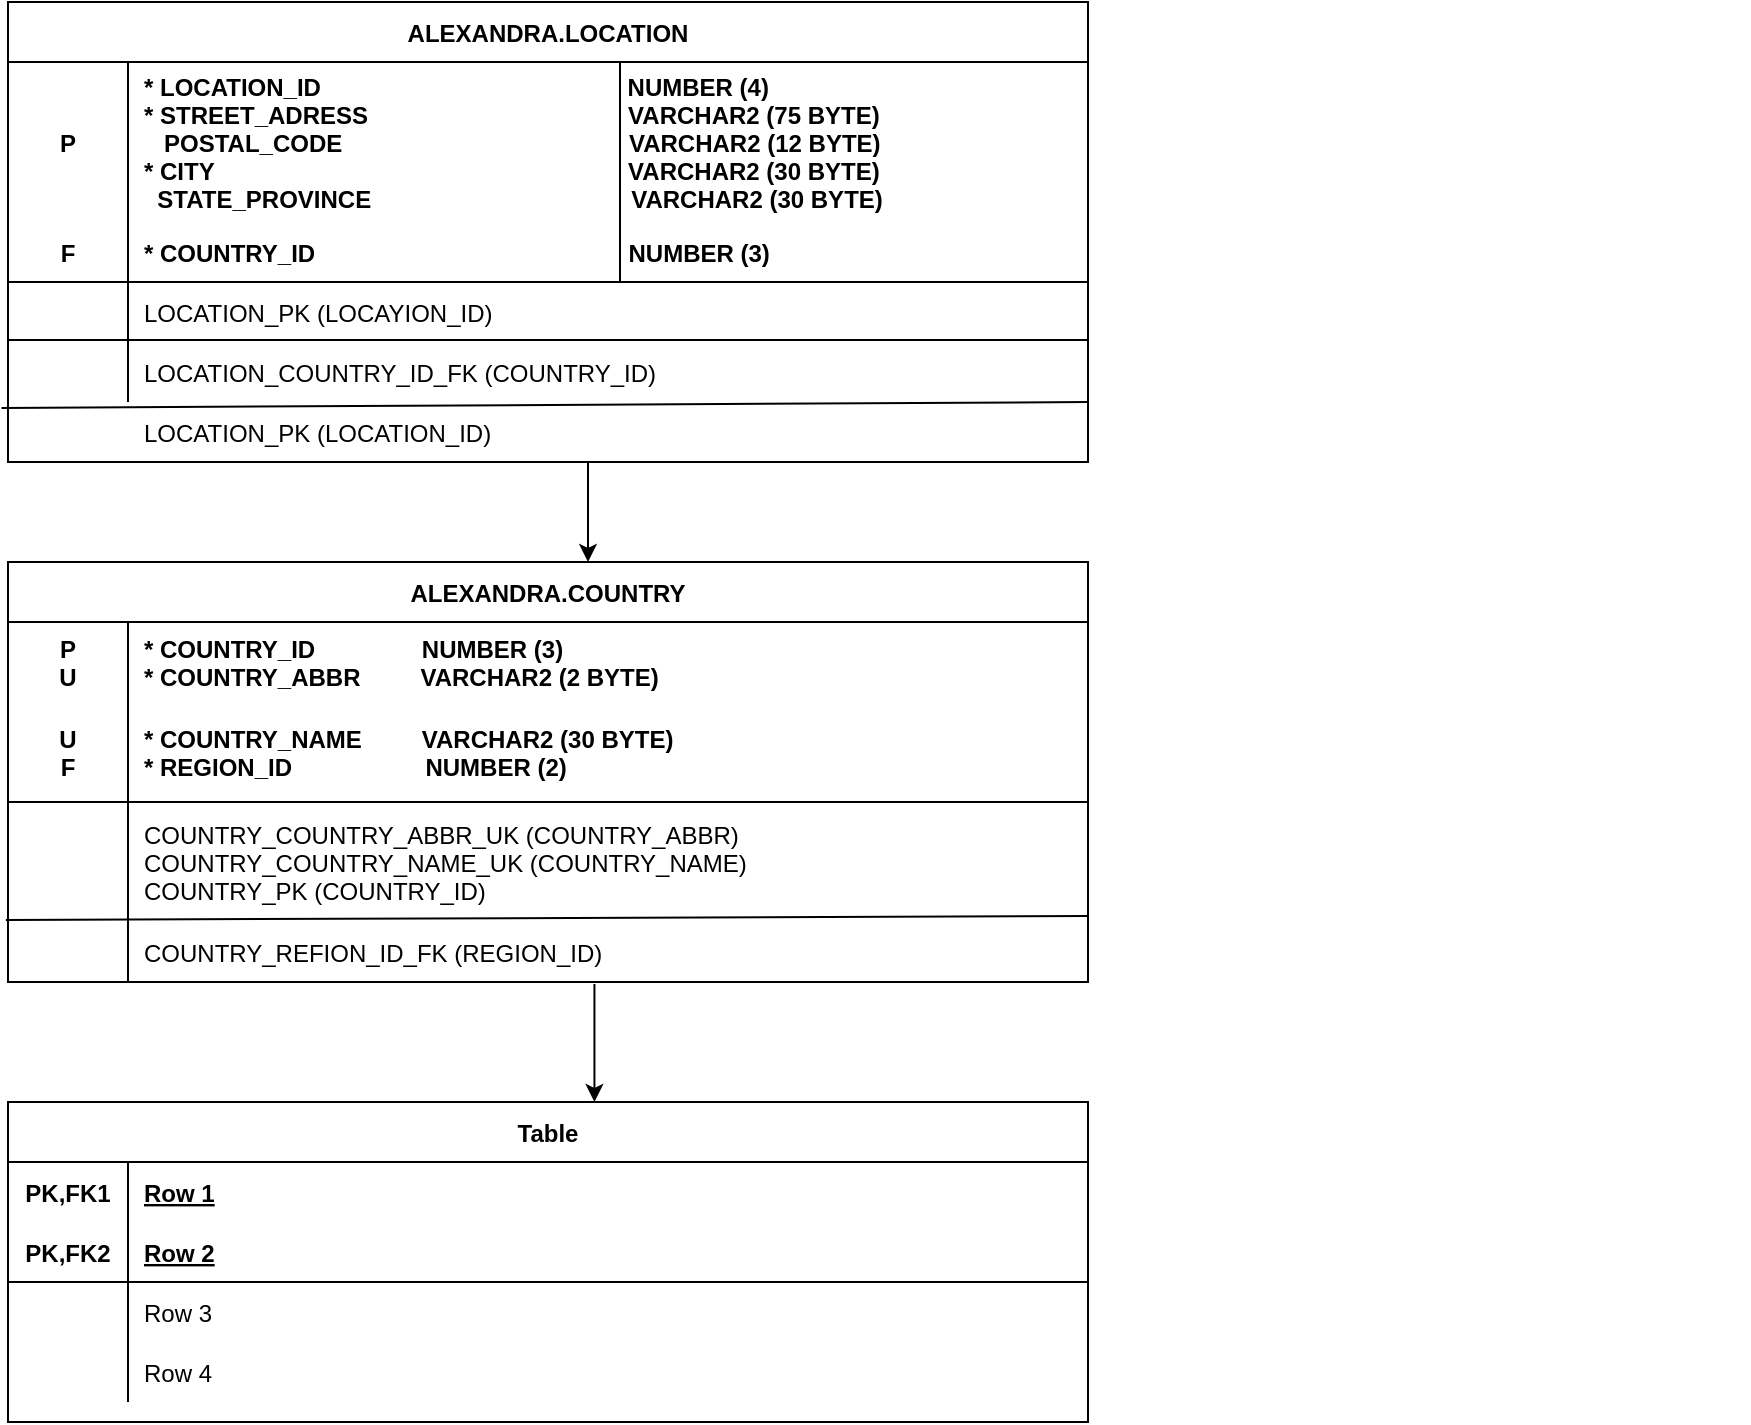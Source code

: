 <mxfile version="13.10.4" type="github">
  <diagram id="fHeVgNO0WyCNrRHH2woC" name="Page-1">
    <mxGraphModel dx="868" dy="482" grid="1" gridSize="10" guides="1" tooltips="1" connect="1" arrows="1" fold="1" page="1" pageScale="1" pageWidth="850" pageHeight="1100" math="0" shadow="0">
      <root>
        <mxCell id="0" />
        <mxCell id="1" parent="0" />
        <mxCell id="hhulfD7d4bxJUT3jshQG-16" value="ALEXANDRA.LOCATION" style="shape=table;startSize=30;container=1;collapsible=1;childLayout=tableLayout;fixedRows=1;rowLines=0;fontStyle=1;align=center;resizeLast=1;" vertex="1" parent="1">
          <mxGeometry x="170" y="20" width="540" height="230" as="geometry" />
        </mxCell>
        <mxCell id="hhulfD7d4bxJUT3jshQG-17" value="" style="shape=partialRectangle;collapsible=0;dropTarget=0;pointerEvents=0;fillColor=none;top=0;left=0;bottom=0;right=0;points=[[0,0.5],[1,0.5]];portConstraint=eastwest;" vertex="1" parent="hhulfD7d4bxJUT3jshQG-16">
          <mxGeometry y="30" width="540" height="80" as="geometry" />
        </mxCell>
        <mxCell id="hhulfD7d4bxJUT3jshQG-18" value="P" style="shape=partialRectangle;connectable=0;fillColor=none;top=0;left=0;bottom=0;right=0;fontStyle=1;overflow=hidden;" vertex="1" parent="hhulfD7d4bxJUT3jshQG-17">
          <mxGeometry width="60" height="80" as="geometry" />
        </mxCell>
        <mxCell id="hhulfD7d4bxJUT3jshQG-19" value="* LOCATION_ID                                              NUMBER (4)&#xa;* STREET_ADRESS                                       VARCHAR2 (75 BYTE)&#xa;   POSTAL_CODE                                           VARCHAR2 (12 BYTE)&#xa;* CITY                                                              VARCHAR2 (30 BYTE)&#xa;  STATE_PROVINCE                                       VARCHAR2 (30 BYTE)" style="shape=partialRectangle;connectable=0;fillColor=none;top=0;left=0;bottom=0;right=0;align=left;spacingLeft=6;fontStyle=1;overflow=hidden;" vertex="1" parent="hhulfD7d4bxJUT3jshQG-17">
          <mxGeometry x="60" width="480" height="80" as="geometry" />
        </mxCell>
        <mxCell id="hhulfD7d4bxJUT3jshQG-20" value="" style="shape=partialRectangle;collapsible=0;dropTarget=0;pointerEvents=0;fillColor=none;top=0;left=0;bottom=1;right=0;points=[[0,0.5],[1,0.5]];portConstraint=eastwest;" vertex="1" parent="hhulfD7d4bxJUT3jshQG-16">
          <mxGeometry y="110" width="540" height="30" as="geometry" />
        </mxCell>
        <mxCell id="hhulfD7d4bxJUT3jshQG-21" value="F" style="shape=partialRectangle;connectable=0;fillColor=none;top=0;left=0;bottom=0;right=0;fontStyle=1;overflow=hidden;" vertex="1" parent="hhulfD7d4bxJUT3jshQG-20">
          <mxGeometry width="60" height="30" as="geometry" />
        </mxCell>
        <mxCell id="hhulfD7d4bxJUT3jshQG-22" value="* COUNTRY_ID                                               NUMBER (3)" style="shape=partialRectangle;connectable=0;fillColor=none;top=0;left=0;bottom=0;right=0;align=left;spacingLeft=6;fontStyle=1;overflow=hidden;" vertex="1" parent="hhulfD7d4bxJUT3jshQG-20">
          <mxGeometry x="60" width="480" height="30" as="geometry" />
        </mxCell>
        <mxCell id="hhulfD7d4bxJUT3jshQG-23" value="" style="shape=partialRectangle;collapsible=0;dropTarget=0;pointerEvents=0;fillColor=none;top=0;left=0;bottom=0;right=0;points=[[0,0.5],[1,0.5]];portConstraint=eastwest;" vertex="1" parent="hhulfD7d4bxJUT3jshQG-16">
          <mxGeometry y="140" width="540" height="30" as="geometry" />
        </mxCell>
        <mxCell id="hhulfD7d4bxJUT3jshQG-24" value="" style="shape=partialRectangle;connectable=0;fillColor=none;top=0;left=0;bottom=0;right=0;editable=1;overflow=hidden;" vertex="1" parent="hhulfD7d4bxJUT3jshQG-23">
          <mxGeometry width="60" height="30" as="geometry" />
        </mxCell>
        <mxCell id="hhulfD7d4bxJUT3jshQG-25" value="LOCATION_PK (LOCAYION_ID)" style="shape=partialRectangle;connectable=0;fillColor=none;top=0;left=0;bottom=0;right=0;align=left;spacingLeft=6;overflow=hidden;" vertex="1" parent="hhulfD7d4bxJUT3jshQG-23">
          <mxGeometry x="60" width="480" height="30" as="geometry" />
        </mxCell>
        <mxCell id="hhulfD7d4bxJUT3jshQG-26" value="" style="shape=partialRectangle;collapsible=0;dropTarget=0;pointerEvents=0;fillColor=none;top=0;left=0;bottom=0;right=0;points=[[0,0.5],[1,0.5]];portConstraint=eastwest;" vertex="1" parent="hhulfD7d4bxJUT3jshQG-16">
          <mxGeometry y="170" width="540" height="30" as="geometry" />
        </mxCell>
        <mxCell id="hhulfD7d4bxJUT3jshQG-27" value="" style="shape=partialRectangle;connectable=0;fillColor=none;top=0;left=0;bottom=0;right=0;editable=1;overflow=hidden;" vertex="1" parent="hhulfD7d4bxJUT3jshQG-26">
          <mxGeometry width="60" height="30" as="geometry" />
        </mxCell>
        <mxCell id="hhulfD7d4bxJUT3jshQG-28" value="LOCATION_COUNTRY_ID_FK (COUNTRY_ID)" style="shape=partialRectangle;connectable=0;fillColor=none;top=0;left=0;bottom=0;right=0;align=left;spacingLeft=6;overflow=hidden;" vertex="1" parent="hhulfD7d4bxJUT3jshQG-26">
          <mxGeometry x="60" width="480" height="30" as="geometry" />
        </mxCell>
        <mxCell id="hhulfD7d4bxJUT3jshQG-40" value="" style="endArrow=none;html=1;entryX=1;entryY=-0.033;entryDx=0;entryDy=0;entryPerimeter=0;exitX=0;exitY=0.967;exitDx=0;exitDy=0;exitPerimeter=0;" edge="1" parent="hhulfD7d4bxJUT3jshQG-16" source="hhulfD7d4bxJUT3jshQG-23" target="hhulfD7d4bxJUT3jshQG-26">
          <mxGeometry width="50" height="50" relative="1" as="geometry">
            <mxPoint x="230" y="300" as="sourcePoint" />
            <mxPoint x="280" y="250" as="targetPoint" />
          </mxGeometry>
        </mxCell>
        <mxCell id="hhulfD7d4bxJUT3jshQG-34" value="" style="endArrow=none;html=1;rounded=0;" edge="1" parent="1">
          <mxGeometry relative="1" as="geometry">
            <mxPoint x="476" y="160" as="sourcePoint" />
            <mxPoint x="476" y="60" as="targetPoint" />
            <Array as="points">
              <mxPoint x="476" y="50" />
            </Array>
          </mxGeometry>
        </mxCell>
        <mxCell id="hhulfD7d4bxJUT3jshQG-38" value="&lt;div class=&quot;mxCellEditor mxPlainTextEditor&quot; contenteditable=&quot;true&quot; style=&quot;background: url(&amp;quot;data:image/gif;base64,R0lGODlhMAAwAIAAAP///wAAACH5BAEAAAAALAAAAAAwADAAAAIxhI+py+0Po5y02ouz3rz7D4biSJbmiabqyrbuC8fyTNf2jef6zvf+DwwKh8Si8egpAAA7&amp;quot;); border-color: transparent; border-style: solid; display: inline-block; position: relative; overflow: visible; overflow-wrap: normal; border-width: 0px; min-width: 1px; resize: none; padding: 0px; margin: 0px; color: rgb(0, 0, 0); font-style: normal; font-variant-ligatures: normal; font-variant-caps: normal; letter-spacing: normal; orphans: 2; text-indent: 0px; text-transform: none; widows: 2; word-spacing: 0px; -webkit-text-stroke-width: 0px; text-decoration-thickness: initial; text-decoration-style: initial; text-decoration-color: initial; min-height: 1em; line-height: 1.2; font-weight: bold; font-size: 12px; z-index: 5; font-family: Helvetica; text-align: left; outline: none; white-space: nowrap; left: 1107px; top: 548px; transform-origin: 0px 0px; transform: scale(1, 1) translate(0%, -50%);&quot;&gt;&lt;br class=&quot;Apple-interchange-newline&quot;&gt;* LOCATION_ID                                              NUMBER (4)&lt;br style=&quot;padding: 0px; margin: 0px;&quot;&gt;&lt;br style=&quot;padding: 0px; margin: 0px;&quot;&gt;&lt;/div&gt;&lt;img src=&quot;data:image/png;base64,iVBORw0KGgoAAAANSUhEUgAAAAcAAAAEBAMAAACw6DhOAAAAGFBMVEUzMzP///9tbW1QUFCKiopBQUF8fHxfX1/IXlmXAAAAFElEQVQImWNgNVdzYBAUFBRggLMAEzYBy29kEPgAAAAASUVORK5CYII=&quot; border=&quot;0&quot; style=&quot;color: rgb(0, 0, 0); font-family: Helvetica, Arial, sans-serif; font-size: 0px; font-style: normal; font-variant-ligatures: normal; font-variant-caps: normal; font-weight: 400; letter-spacing: normal; orphans: 2; text-align: start; text-indent: 0px; text-transform: none; white-space: normal; widows: 2; word-spacing: 0px; -webkit-text-stroke-width: 0px; text-decoration-thickness: initial; text-decoration-style: initial; text-decoration-color: initial; position: absolute; cursor: pointer; width: 7px; height: 4px; padding: 4px 2px; left: 1573px; top: 541px;&quot;&gt;&lt;img src=&quot;data:image/png;base64,iVBORw0KGgoAAAANSUhEUgAAAAcAAAAEBAMAAACw6DhOAAAAGFBMVEUzMzP///9tbW1QUFCKiopBQUF8fHxfX1/IXlmXAAAAFElEQVQImWNgNVdzYBAUFBRggLMAEzYBy29kEPgAAAAASUVORK5CYII=&quot; border=&quot;0&quot; style=&quot;color: rgb(0, 0, 0); font-family: Helvetica, Arial, sans-serif; font-size: 0px; font-style: normal; font-variant-ligatures: normal; font-variant-caps: normal; font-weight: 400; letter-spacing: normal; orphans: 2; text-align: start; text-indent: 0px; text-transform: none; white-space: normal; widows: 2; word-spacing: 0px; -webkit-text-stroke-width: 0px; text-decoration-thickness: initial; text-decoration-style: initial; text-decoration-color: initial; position: absolute; cursor: pointer; width: 7px; height: 4px; padding: 4px 2px; left: 1573px; top: 571px;&quot;&gt;&lt;br class=&quot;Apple-interchange-newline&quot;&gt;" style="text;whiteSpace=wrap;html=1;" vertex="1" parent="1">
          <mxGeometry x="700" y="120" width="340" height="60" as="geometry" />
        </mxCell>
        <mxCell id="hhulfD7d4bxJUT3jshQG-39" value="LOCATION_PK (LOCATION_ID)" style="shape=partialRectangle;connectable=0;fillColor=none;top=0;left=0;bottom=0;right=0;align=left;spacingLeft=6;overflow=hidden;" vertex="1" parent="1">
          <mxGeometry x="230" y="220" width="480" height="30" as="geometry" />
        </mxCell>
        <mxCell id="hhulfD7d4bxJUT3jshQG-41" value="" style="endArrow=none;html=1;" edge="1" parent="1" source="hhulfD7d4bxJUT3jshQG-26">
          <mxGeometry width="50" height="50" relative="1" as="geometry">
            <mxPoint x="380" y="300" as="sourcePoint" />
            <mxPoint x="710" y="210" as="targetPoint" />
          </mxGeometry>
        </mxCell>
        <mxCell id="hhulfD7d4bxJUT3jshQG-42" value="" style="endArrow=none;html=1;exitX=-0.006;exitY=1.1;exitDx=0;exitDy=0;exitPerimeter=0;" edge="1" parent="1" source="hhulfD7d4bxJUT3jshQG-26">
          <mxGeometry width="50" height="50" relative="1" as="geometry">
            <mxPoint x="380" y="300" as="sourcePoint" />
            <mxPoint x="710" y="220" as="targetPoint" />
          </mxGeometry>
        </mxCell>
        <mxCell id="hhulfD7d4bxJUT3jshQG-43" value="" style="endArrow=classic;html=1;" edge="1" parent="1">
          <mxGeometry width="50" height="50" relative="1" as="geometry">
            <mxPoint x="460" y="250" as="sourcePoint" />
            <mxPoint x="460" y="300" as="targetPoint" />
          </mxGeometry>
        </mxCell>
        <mxCell id="hhulfD7d4bxJUT3jshQG-44" value="ALEXANDRA.COUNTRY" style="shape=table;startSize=30;container=1;collapsible=1;childLayout=tableLayout;fixedRows=1;rowLines=0;fontStyle=1;align=center;resizeLast=1;" vertex="1" parent="1">
          <mxGeometry x="170" y="300" width="540" height="210" as="geometry" />
        </mxCell>
        <mxCell id="hhulfD7d4bxJUT3jshQG-45" value="" style="shape=partialRectangle;collapsible=0;dropTarget=0;pointerEvents=0;fillColor=none;top=0;left=0;bottom=0;right=0;points=[[0,0.5],[1,0.5]];portConstraint=eastwest;" vertex="1" parent="hhulfD7d4bxJUT3jshQG-44">
          <mxGeometry y="30" width="540" height="40" as="geometry" />
        </mxCell>
        <mxCell id="hhulfD7d4bxJUT3jshQG-46" value="P&#xa;U" style="shape=partialRectangle;connectable=0;fillColor=none;top=0;left=0;bottom=0;right=0;fontStyle=1;overflow=hidden;" vertex="1" parent="hhulfD7d4bxJUT3jshQG-45">
          <mxGeometry width="60" height="40" as="geometry" />
        </mxCell>
        <mxCell id="hhulfD7d4bxJUT3jshQG-47" value="* COUNTRY_ID                NUMBER (3)&#xa;* COUNTRY_ABBR         VARCHAR2 (2 BYTE)" style="shape=partialRectangle;connectable=0;fillColor=none;top=0;left=0;bottom=0;right=0;align=left;spacingLeft=6;fontStyle=1;overflow=hidden;" vertex="1" parent="hhulfD7d4bxJUT3jshQG-45">
          <mxGeometry x="60" width="480" height="40" as="geometry" />
        </mxCell>
        <mxCell id="hhulfD7d4bxJUT3jshQG-48" value="" style="shape=partialRectangle;collapsible=0;dropTarget=0;pointerEvents=0;fillColor=none;top=0;left=0;bottom=1;right=0;points=[[0,0.5],[1,0.5]];portConstraint=eastwest;" vertex="1" parent="hhulfD7d4bxJUT3jshQG-44">
          <mxGeometry y="70" width="540" height="50" as="geometry" />
        </mxCell>
        <mxCell id="hhulfD7d4bxJUT3jshQG-49" value="U&#xa;F" style="shape=partialRectangle;connectable=0;fillColor=none;top=0;left=0;bottom=0;right=0;fontStyle=1;overflow=hidden;" vertex="1" parent="hhulfD7d4bxJUT3jshQG-48">
          <mxGeometry width="60" height="50" as="geometry" />
        </mxCell>
        <mxCell id="hhulfD7d4bxJUT3jshQG-50" value="* COUNTRY_NAME         VARCHAR2 (30 BYTE)&#xa;* REGION_ID                    NUMBER (2)" style="shape=partialRectangle;connectable=0;fillColor=none;top=0;left=0;bottom=0;right=0;align=left;spacingLeft=6;fontStyle=1;overflow=hidden;" vertex="1" parent="hhulfD7d4bxJUT3jshQG-48">
          <mxGeometry x="60" width="480" height="50" as="geometry" />
        </mxCell>
        <mxCell id="hhulfD7d4bxJUT3jshQG-51" value="" style="shape=partialRectangle;collapsible=0;dropTarget=0;pointerEvents=0;fillColor=none;top=0;left=0;bottom=0;right=0;points=[[0,0.5],[1,0.5]];portConstraint=eastwest;" vertex="1" parent="hhulfD7d4bxJUT3jshQG-44">
          <mxGeometry y="120" width="540" height="60" as="geometry" />
        </mxCell>
        <mxCell id="hhulfD7d4bxJUT3jshQG-52" value="" style="shape=partialRectangle;connectable=0;fillColor=none;top=0;left=0;bottom=0;right=0;editable=1;overflow=hidden;" vertex="1" parent="hhulfD7d4bxJUT3jshQG-51">
          <mxGeometry width="60" height="60" as="geometry" />
        </mxCell>
        <mxCell id="hhulfD7d4bxJUT3jshQG-53" value="COUNTRY_COUNTRY_ABBR_UK (COUNTRY_ABBR)&#xa;COUNTRY_COUNTRY_NAME_UK (COUNTRY_NAME)&#xa;COUNTRY_PK (COUNTRY_ID)" style="shape=partialRectangle;connectable=0;fillColor=none;top=0;left=0;bottom=0;right=0;align=left;spacingLeft=6;overflow=hidden;" vertex="1" parent="hhulfD7d4bxJUT3jshQG-51">
          <mxGeometry x="60" width="480" height="60" as="geometry" />
        </mxCell>
        <mxCell id="hhulfD7d4bxJUT3jshQG-54" value="" style="shape=partialRectangle;collapsible=0;dropTarget=0;pointerEvents=0;fillColor=none;top=0;left=0;bottom=0;right=0;points=[[0,0.5],[1,0.5]];portConstraint=eastwest;" vertex="1" parent="hhulfD7d4bxJUT3jshQG-44">
          <mxGeometry y="180" width="540" height="30" as="geometry" />
        </mxCell>
        <mxCell id="hhulfD7d4bxJUT3jshQG-55" value="" style="shape=partialRectangle;connectable=0;fillColor=none;top=0;left=0;bottom=0;right=0;editable=1;overflow=hidden;" vertex="1" parent="hhulfD7d4bxJUT3jshQG-54">
          <mxGeometry width="60" height="30" as="geometry" />
        </mxCell>
        <mxCell id="hhulfD7d4bxJUT3jshQG-56" value="COUNTRY_REFION_ID_FK (REGION_ID)" style="shape=partialRectangle;connectable=0;fillColor=none;top=0;left=0;bottom=0;right=0;align=left;spacingLeft=6;overflow=hidden;" vertex="1" parent="hhulfD7d4bxJUT3jshQG-54">
          <mxGeometry x="60" width="480" height="30" as="geometry" />
        </mxCell>
        <mxCell id="hhulfD7d4bxJUT3jshQG-57" value="" style="endArrow=none;html=1;entryX=1;entryY=-0.1;entryDx=0;entryDy=0;entryPerimeter=0;exitX=-0.002;exitY=-0.033;exitDx=0;exitDy=0;exitPerimeter=0;" edge="1" parent="hhulfD7d4bxJUT3jshQG-44" source="hhulfD7d4bxJUT3jshQG-54" target="hhulfD7d4bxJUT3jshQG-54">
          <mxGeometry width="50" height="50" relative="1" as="geometry">
            <mxPoint x="230" y="140" as="sourcePoint" />
            <mxPoint x="280" y="90" as="targetPoint" />
          </mxGeometry>
        </mxCell>
        <mxCell id="hhulfD7d4bxJUT3jshQG-58" value="" style="endArrow=classic;html=1;exitX=0.543;exitY=1.033;exitDx=0;exitDy=0;exitPerimeter=0;entryX=0.543;entryY=0;entryDx=0;entryDy=0;entryPerimeter=0;" edge="1" parent="1" source="hhulfD7d4bxJUT3jshQG-54" target="hhulfD7d4bxJUT3jshQG-59">
          <mxGeometry width="50" height="50" relative="1" as="geometry">
            <mxPoint x="400" y="430" as="sourcePoint" />
            <mxPoint x="463" y="570" as="targetPoint" />
          </mxGeometry>
        </mxCell>
        <mxCell id="hhulfD7d4bxJUT3jshQG-59" value="Table" style="shape=table;startSize=30;container=1;collapsible=1;childLayout=tableLayout;fixedRows=1;rowLines=0;fontStyle=1;align=center;resizeLast=1;" vertex="1" parent="1">
          <mxGeometry x="170" y="570" width="540" height="160" as="geometry" />
        </mxCell>
        <mxCell id="hhulfD7d4bxJUT3jshQG-60" value="" style="shape=partialRectangle;collapsible=0;dropTarget=0;pointerEvents=0;fillColor=none;top=0;left=0;bottom=0;right=0;points=[[0,0.5],[1,0.5]];portConstraint=eastwest;" vertex="1" parent="hhulfD7d4bxJUT3jshQG-59">
          <mxGeometry y="30" width="540" height="30" as="geometry" />
        </mxCell>
        <mxCell id="hhulfD7d4bxJUT3jshQG-61" value="PK,FK1" style="shape=partialRectangle;connectable=0;fillColor=none;top=0;left=0;bottom=0;right=0;fontStyle=1;overflow=hidden;" vertex="1" parent="hhulfD7d4bxJUT3jshQG-60">
          <mxGeometry width="60" height="30" as="geometry" />
        </mxCell>
        <mxCell id="hhulfD7d4bxJUT3jshQG-62" value="Row 1" style="shape=partialRectangle;connectable=0;fillColor=none;top=0;left=0;bottom=0;right=0;align=left;spacingLeft=6;fontStyle=5;overflow=hidden;" vertex="1" parent="hhulfD7d4bxJUT3jshQG-60">
          <mxGeometry x="60" width="480" height="30" as="geometry" />
        </mxCell>
        <mxCell id="hhulfD7d4bxJUT3jshQG-63" value="" style="shape=partialRectangle;collapsible=0;dropTarget=0;pointerEvents=0;fillColor=none;top=0;left=0;bottom=1;right=0;points=[[0,0.5],[1,0.5]];portConstraint=eastwest;" vertex="1" parent="hhulfD7d4bxJUT3jshQG-59">
          <mxGeometry y="60" width="540" height="30" as="geometry" />
        </mxCell>
        <mxCell id="hhulfD7d4bxJUT3jshQG-64" value="PK,FK2" style="shape=partialRectangle;connectable=0;fillColor=none;top=0;left=0;bottom=0;right=0;fontStyle=1;overflow=hidden;" vertex="1" parent="hhulfD7d4bxJUT3jshQG-63">
          <mxGeometry width="60" height="30" as="geometry" />
        </mxCell>
        <mxCell id="hhulfD7d4bxJUT3jshQG-65" value="Row 2" style="shape=partialRectangle;connectable=0;fillColor=none;top=0;left=0;bottom=0;right=0;align=left;spacingLeft=6;fontStyle=5;overflow=hidden;" vertex="1" parent="hhulfD7d4bxJUT3jshQG-63">
          <mxGeometry x="60" width="480" height="30" as="geometry" />
        </mxCell>
        <mxCell id="hhulfD7d4bxJUT3jshQG-66" value="" style="shape=partialRectangle;collapsible=0;dropTarget=0;pointerEvents=0;fillColor=none;top=0;left=0;bottom=0;right=0;points=[[0,0.5],[1,0.5]];portConstraint=eastwest;" vertex="1" parent="hhulfD7d4bxJUT3jshQG-59">
          <mxGeometry y="90" width="540" height="30" as="geometry" />
        </mxCell>
        <mxCell id="hhulfD7d4bxJUT3jshQG-67" value="" style="shape=partialRectangle;connectable=0;fillColor=none;top=0;left=0;bottom=0;right=0;editable=1;overflow=hidden;" vertex="1" parent="hhulfD7d4bxJUT3jshQG-66">
          <mxGeometry width="60" height="30" as="geometry" />
        </mxCell>
        <mxCell id="hhulfD7d4bxJUT3jshQG-68" value="Row 3" style="shape=partialRectangle;connectable=0;fillColor=none;top=0;left=0;bottom=0;right=0;align=left;spacingLeft=6;overflow=hidden;" vertex="1" parent="hhulfD7d4bxJUT3jshQG-66">
          <mxGeometry x="60" width="480" height="30" as="geometry" />
        </mxCell>
        <mxCell id="hhulfD7d4bxJUT3jshQG-69" value="" style="shape=partialRectangle;collapsible=0;dropTarget=0;pointerEvents=0;fillColor=none;top=0;left=0;bottom=0;right=0;points=[[0,0.5],[1,0.5]];portConstraint=eastwest;" vertex="1" parent="hhulfD7d4bxJUT3jshQG-59">
          <mxGeometry y="120" width="540" height="30" as="geometry" />
        </mxCell>
        <mxCell id="hhulfD7d4bxJUT3jshQG-70" value="" style="shape=partialRectangle;connectable=0;fillColor=none;top=0;left=0;bottom=0;right=0;editable=1;overflow=hidden;" vertex="1" parent="hhulfD7d4bxJUT3jshQG-69">
          <mxGeometry width="60" height="30" as="geometry" />
        </mxCell>
        <mxCell id="hhulfD7d4bxJUT3jshQG-71" value="Row 4" style="shape=partialRectangle;connectable=0;fillColor=none;top=0;left=0;bottom=0;right=0;align=left;spacingLeft=6;overflow=hidden;" vertex="1" parent="hhulfD7d4bxJUT3jshQG-69">
          <mxGeometry x="60" width="480" height="30" as="geometry" />
        </mxCell>
      </root>
    </mxGraphModel>
  </diagram>
</mxfile>
